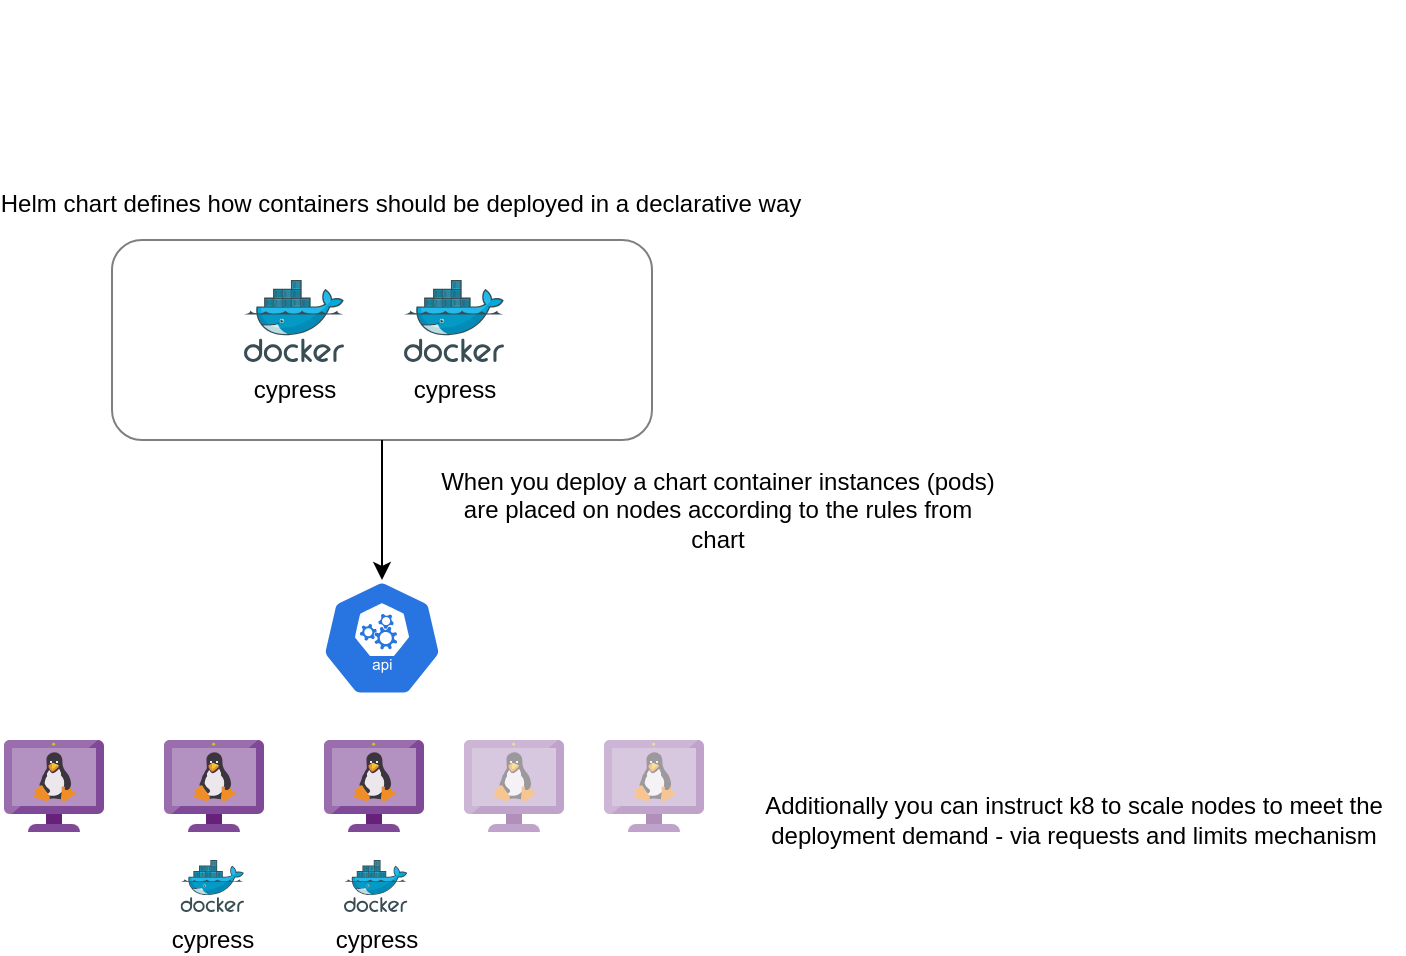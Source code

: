 <mxfile version="15.5.8" type="device"><diagram id="_6Av0EzcLz4wzKosNU61" name="Page-1"><mxGraphModel dx="1422" dy="762" grid="1" gridSize="10" guides="1" tooltips="1" connect="1" arrows="1" fold="1" page="1" pageScale="1" pageWidth="827" pageHeight="1169" math="0" shadow="0"><root><mxCell id="0"/><mxCell id="1" parent="0"/><mxCell id="OAWhhkKTZwc7Qp_YJMmK-1" value="" style="sketch=0;html=1;dashed=0;whitespace=wrap;fillColor=#2875E2;strokeColor=#ffffff;points=[[0.005,0.63,0],[0.1,0.2,0],[0.9,0.2,0],[0.5,0,0],[0.995,0.63,0],[0.72,0.99,0],[0.5,1,0],[0.28,0.99,0]];shape=mxgraph.kubernetes.icon;prIcon=api" vertex="1" parent="1"><mxGeometry x="194" y="400" width="170" height="58" as="geometry"/></mxCell><mxCell id="OAWhhkKTZwc7Qp_YJMmK-2" value="" style="sketch=0;aspect=fixed;html=1;points=[];align=center;image;fontSize=12;image=img/lib/mscae/VM_Linux_Non_Azure.svg;" vertex="1" parent="1"><mxGeometry x="90" y="480" width="50" height="46" as="geometry"/></mxCell><mxCell id="OAWhhkKTZwc7Qp_YJMmK-3" value="" style="sketch=0;aspect=fixed;html=1;points=[];align=center;image;fontSize=12;image=img/lib/mscae/VM_Linux_Non_Azure.svg;" vertex="1" parent="1"><mxGeometry x="170" y="480" width="50" height="46" as="geometry"/></mxCell><mxCell id="OAWhhkKTZwc7Qp_YJMmK-4" value="" style="sketch=0;aspect=fixed;html=1;points=[];align=center;image;fontSize=12;image=img/lib/mscae/VM_Linux_Non_Azure.svg;" vertex="1" parent="1"><mxGeometry x="250" y="480" width="50" height="46" as="geometry"/></mxCell><mxCell id="OAWhhkKTZwc7Qp_YJMmK-5" value="" style="sketch=0;aspect=fixed;html=1;points=[];align=center;image;fontSize=12;image=img/lib/mscae/VM_Linux_Non_Azure.svg;opacity=50;" vertex="1" parent="1"><mxGeometry x="320" y="480" width="50" height="46" as="geometry"/></mxCell><mxCell id="OAWhhkKTZwc7Qp_YJMmK-6" value="" style="sketch=0;aspect=fixed;html=1;points=[];align=center;image;fontSize=12;image=img/lib/mscae/VM_Linux_Non_Azure.svg;opacity=50;" vertex="1" parent="1"><mxGeometry x="390" y="480" width="50" height="46" as="geometry"/></mxCell><mxCell id="OAWhhkKTZwc7Qp_YJMmK-11" style="edgeStyle=orthogonalEdgeStyle;rounded=0;orthogonalLoop=1;jettySize=auto;html=1;entryX=0.5;entryY=0;entryDx=0;entryDy=0;entryPerimeter=0;" edge="1" parent="1" source="OAWhhkKTZwc7Qp_YJMmK-10" target="OAWhhkKTZwc7Qp_YJMmK-1"><mxGeometry relative="1" as="geometry"/></mxCell><mxCell id="OAWhhkKTZwc7Qp_YJMmK-10" value="" style="rounded=1;whiteSpace=wrap;html=1;opacity=50;" vertex="1" parent="1"><mxGeometry x="144" y="230" width="270" height="100" as="geometry"/></mxCell><mxCell id="OAWhhkKTZwc7Qp_YJMmK-7" value="cypress" style="sketch=0;aspect=fixed;html=1;points=[];align=center;image;fontSize=12;image=img/lib/mscae/Docker.svg;" vertex="1" parent="1"><mxGeometry x="210" y="250" width="50" height="41" as="geometry"/></mxCell><mxCell id="OAWhhkKTZwc7Qp_YJMmK-8" value="cypress" style="sketch=0;aspect=fixed;html=1;points=[];align=center;image;fontSize=12;image=img/lib/mscae/Docker.svg;" vertex="1" parent="1"><mxGeometry x="290" y="250" width="50" height="41" as="geometry"/></mxCell><mxCell id="OAWhhkKTZwc7Qp_YJMmK-9" value="Helm chart defines how containers should be deployed in a declarative way" style="shape=image;html=1;verticalAlign=top;verticalLabelPosition=bottom;labelBackgroundColor=#ffffff;imageAspect=0;aspect=fixed;image=https://cdn3.iconfinder.com/data/icons/travelling-icon-set/800/helm-128.png;opacity=50;" vertex="1" parent="1"><mxGeometry x="244" y="110" width="88" height="88" as="geometry"/></mxCell><mxCell id="OAWhhkKTZwc7Qp_YJMmK-12" value="When you deploy a chart container instances (pods) are placed on nodes according to the rules from chart" style="text;html=1;strokeColor=none;fillColor=none;align=center;verticalAlign=middle;whiteSpace=wrap;rounded=0;" vertex="1" parent="1"><mxGeometry x="304" y="350" width="286" height="30" as="geometry"/></mxCell><mxCell id="OAWhhkKTZwc7Qp_YJMmK-13" value="cypress" style="sketch=0;aspect=fixed;html=1;points=[];align=center;image;fontSize=12;image=img/lib/mscae/Docker.svg;" vertex="1" parent="1"><mxGeometry x="260" y="540" width="31.71" height="26" as="geometry"/></mxCell><mxCell id="OAWhhkKTZwc7Qp_YJMmK-14" value="cypress" style="sketch=0;aspect=fixed;html=1;points=[];align=center;image;fontSize=12;image=img/lib/mscae/Docker.svg;" vertex="1" parent="1"><mxGeometry x="178.29" y="540" width="31.71" height="26" as="geometry"/></mxCell><mxCell id="OAWhhkKTZwc7Qp_YJMmK-15" value="Additionally you can instruct k8 to scale nodes to meet the deployment demand - via requests and limits mechanism" style="text;html=1;strokeColor=none;fillColor=none;align=center;verticalAlign=middle;whiteSpace=wrap;rounded=0;" vertex="1" parent="1"><mxGeometry x="460" y="480" width="330" height="80" as="geometry"/></mxCell></root></mxGraphModel></diagram></mxfile>